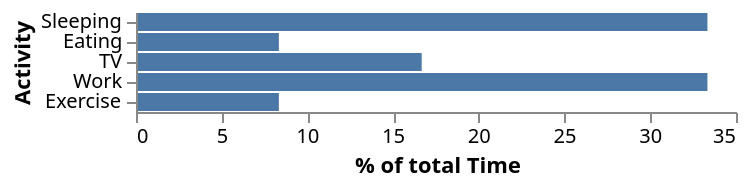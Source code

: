 {
    "$schema": "https://vega.github.io/schema/vega/v3.0.json",
    "description": "A bar graph showing what activites consume what percentage of the day.",
    "autosize": "pad",
    "padding": 5,
    "width": 300,
    "height": 50,
    "style": "cell",
    "data": [
        {
            "name": "source_0",
            "values": [
                {
                    "Activity": "Sleeping",
                    "Time": 8
                },
                {
                    "Activity": "Eating",
                    "Time": 2
                },
                {
                    "Activity": "TV",
                    "Time": 4
                },
                {
                    "Activity": "Work",
                    "Time": 8
                },
                {
                    "Activity": "Exercise",
                    "Time": 2
                }
            ]
        },
        {
            "name": "data_0",
            "source": "source_0",
            "transform": [
                {
                    "type": "window",
                    "params": [
                        null
                    ],
                    "as": [
                        "TotalTime"
                    ],
                    "ops": [
                        "sum"
                    ],
                    "fields": [
                        "Time"
                    ],
                    "sort": {
                        "field": [],
                        "order": []
                    },
                    "frame": [
                        null,
                        null
                    ]
                },
                {
                    "type": "formula",
                    "expr": "datum.Time/datum.TotalTime * 100",
                    "as": "PercentOfTotal"
                },
                {
                    "type": "filter",
                    "expr": "datum[\"PercentOfTotal\"] !== null && !isNaN(datum[\"PercentOfTotal\"])"
                }
            ]
        }
    ],
    "marks": [
        {
            "name": "marks",
            "type": "rect",
            "clip": true,
            "style": [
                "bar"
            ],
            "from": {
                "data": "data_0"
            },
            "encode": {
                "update": {
                    "fill": {
                        "value": "#4c78a8"
                    },
                    "x": {
                        "scale": "x",
                        "field": "PercentOfTotal"
                    },
                    "x2": {
                        "scale": "x",
                        "value": 0
                    },
                    "y": {
                        "scale": "y",
                        "field": "Activity"
                    },
                    "height": {
                        "scale": "y",
                        "band": true
                    }
                }
            }
        }
    ],
    "scales": [
        {
            "name": "x",
            "type": "linear",
            "domain": {
                "data": "data_0",
                "field": "PercentOfTotal"
            },
            "range": [
                0,
                {
                    "signal": "width"
                }
            ],
            "nice": true,
            "zero": true
        },
        {
            "name": "y",
            "type": "band",
            "domain": {
                "data": "data_0",
                "field": "Activity"
            },
            "range": [
                0,
                {
                    "signal": "height"
                }
            ],
            "paddingInner": 0.1,
            "paddingOuter": 0.05
        }
    ],
    "axes": [
        {
            "scale": "x",
            "orient": "bottom",
            "title": "% of total Time",
            "labelFlush": true,
            "labelOverlap": true,
            "tickCount": {
                "signal": "ceil(width/40)"
            },
            "zindex": 1
        },
        {
            "scale": "y",
            "orient": "left",
            "title": "Activity",
            "zindex": 1
        }
    ],
    "config": {
        "axis": {
            "domainWidth": 1
        },
        "axisY": {
            "minExtent": 30
        },
        "style": {
            "cell": {
                "stroke": "transparent"
            }
        }
    }
}
